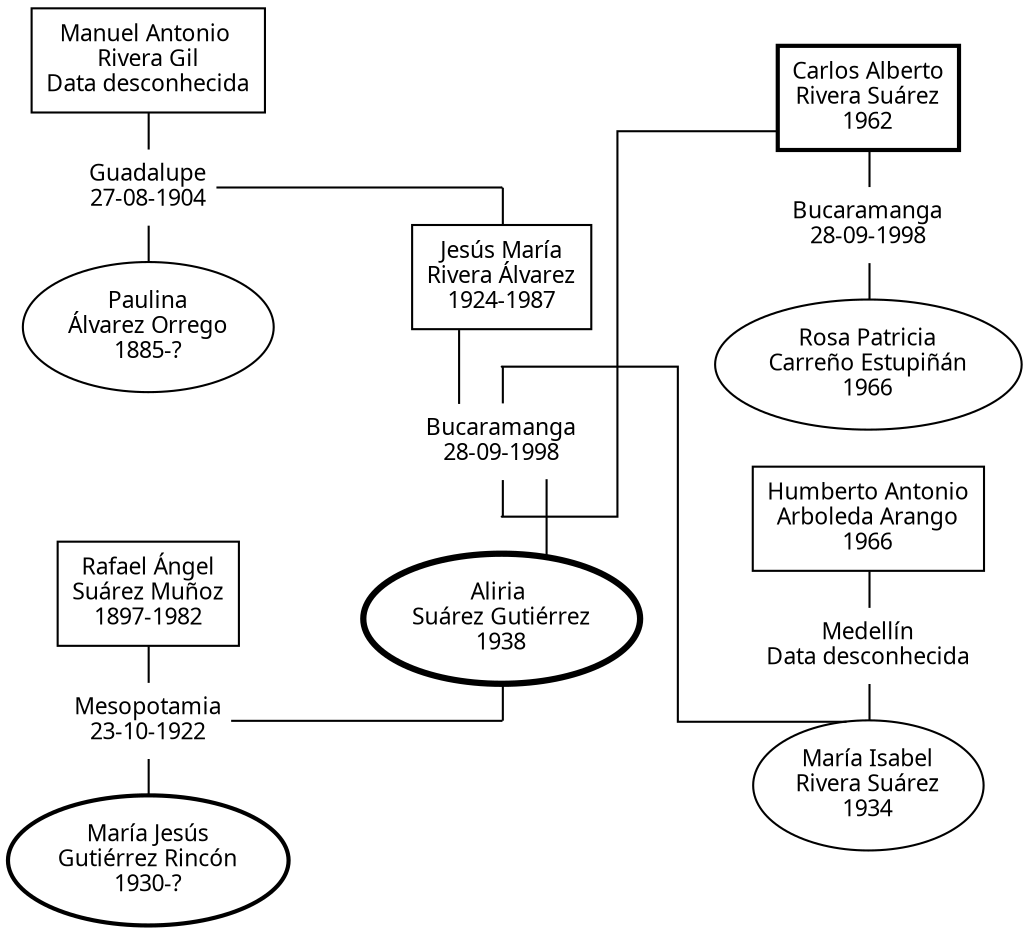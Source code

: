 digraph RiveraSuarez {
    compound=true;
    rankdir=LR
    splines=ortho;
    edge [dir=none];
    node [fontsize=11,fontname="Helvetic Neue LT Std", penwidth=1.0];

    subgraph Gparents {rank=same;
        // men
        node [shape=box, margin=0.1];
        Marg [label="Manuel Antonio \nRivera Gil\nData desconhecida"];
        Rasm [label="Rafael Ángel\nSuárez Muñoz\n1897-1982"];
        // women
        node [shape=oval, margin=0.05];
        Mjgr [penwidth=2.0, label="María Jesús\nGutiérrez Rincón\n1930-?"];
        Pao [label="Paulina\nÁlvarez Orrego\n1885-?"];
        // marriage boxes
        node [shape=plaintext];
        MargPao [label="Guadalupe\n27-08-1904"];
        RasmMjgr [label="Mesopotamia\n23-10-1922"];
        // edges
        Marg -> MargPao -> Pao;
        Rasm -> RasmMjgr-> Mjgr;
    }

    subgraph parents {rank=same;
        // men
        node [shape=box, margin=0.1];
        Jmra [label="Jesús María\nRivera Álvarez\n1924-1987"];
        // women
        node [shape=oval, margin=0.05];
        // marriage boxes
        Asg [penwidth=3.0, label="Aliria \nSuárez Gutiérrez\n1938"];
        node [shape=plaintext];
        JmraAsg [label="Bucaramanga\n28-09-1998"];
        // dummy points
        node [shape=point,width=0];
        JmraChild;
        AsgChild;
        // edges
        JmraChild -> Jmra -> JmraAsg -> Asg -> AsgChild;
    }

    MargPao -> JmraChild;
    RasmMjgr -> AsgChild;

    //     // dummy points
    subgraph Dchildren {rank=same;
        node [shape=point,width=0];
        CarsChild;
        MirsChild;
        // edges
        MirsChild -> JmraAsg -> CarsChild;
        // CarsChild -> JmraAsg;
        // MirsChild -> JmraAsg;
    }

    subgraph children {rank=same;
        // men
        node [shape=box, margin=0.1];
        Cars [penwidth=2.0, label="Carlos Alberto\nRivera Suárez\n1962"];
        Haaa [label="Humberto Antonio\nArboleda Arango\n1966"];
        // women
        node [shape=oval, margin=0.05];
        Rpce [label="Rosa Patricia\nCarreño Estupiñán\n1966"];
        Mirs [label="María Isabel\nRivera Suárez\n1934"];
        // marriage boxes
        node [shape=plaintext];
        CarsRpce [label="Bucaramanga\n28-09-1998"];
        HaaaMirs [label="Medellín\nData desconhecida"];
        // edges
        Cars -> CarsRpce -> Rpce;
        // Mirs -> HaaaMirs -> Haaa;
        Haaa -> HaaaMirs -> Mirs;
    }

      CarsChild -> Cars;
      MirsChild -> Mirs;

}

